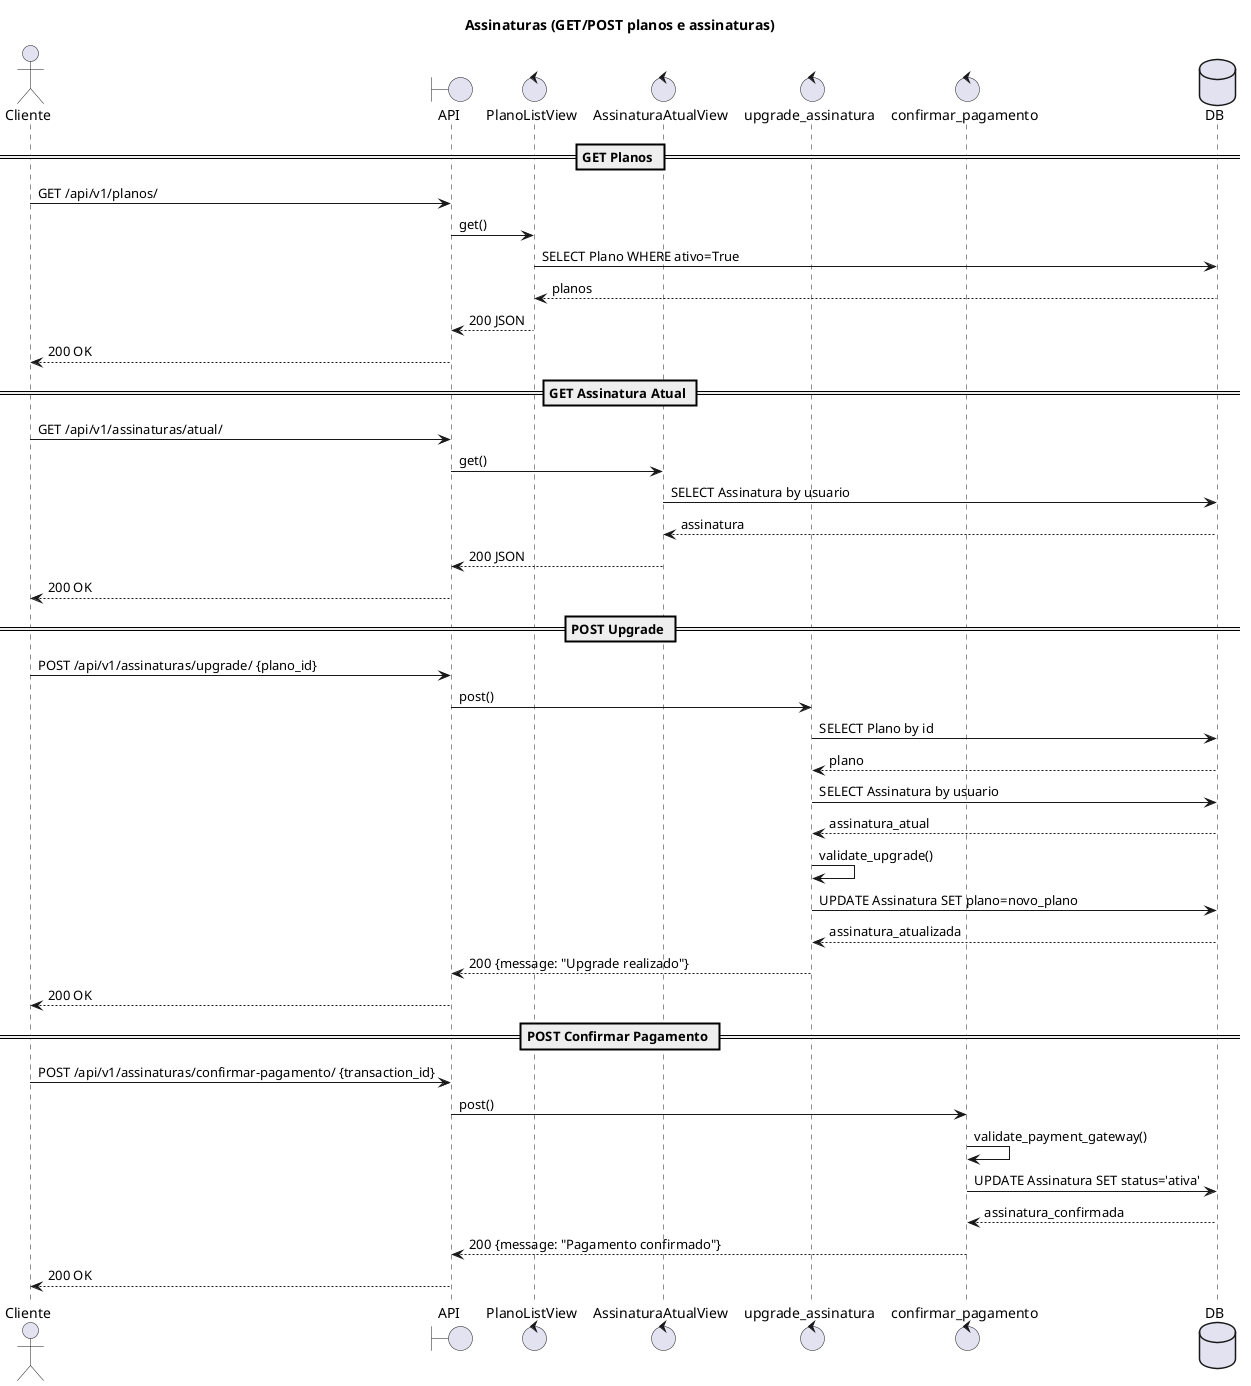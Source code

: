 @startuml assinaturas_fluxo
!define DIRECTION left to right direction
title Assinaturas (GET/POST planos e assinaturas)
actor Cliente
boundary API as B
control "PlanoListView" as PLV
control "AssinaturaAtualView" as AAV
control "upgrade_assinatura" as UV
control "confirmar_pagamento" as CPV
database DB

== GET Planos ==
Cliente -> B : GET /api/v1/planos/
B -> PLV : get()
PLV -> DB : SELECT Plano WHERE ativo=True
DB --> PLV : planos
PLV --> B : 200 JSON
B --> Cliente : 200 OK

== GET Assinatura Atual ==
Cliente -> B : GET /api/v1/assinaturas/atual/
B -> AAV : get()
AAV -> DB : SELECT Assinatura by usuario
DB --> AAV : assinatura
AAV --> B : 200 JSON
B --> Cliente : 200 OK

== POST Upgrade ==
Cliente -> B : POST /api/v1/assinaturas/upgrade/ {plano_id}
B -> UV : post()
UV -> DB : SELECT Plano by id
DB --> UV : plano
UV -> DB : SELECT Assinatura by usuario
DB --> UV : assinatura_atual
UV -> UV : validate_upgrade()
UV -> DB : UPDATE Assinatura SET plano=novo_plano
DB --> UV : assinatura_atualizada
UV --> B : 200 {message: "Upgrade realizado"}
B --> Cliente : 200 OK

== POST Confirmar Pagamento ==
Cliente -> B : POST /api/v1/assinaturas/confirmar-pagamento/ {transaction_id}
B -> CPV : post()
CPV -> CPV : validate_payment_gateway()
CPV -> DB : UPDATE Assinatura SET status='ativa'
DB --> CPV : assinatura_confirmada
CPV --> B : 200 {message: "Pagamento confirmado"}
B --> Cliente : 200 OK
@enduml